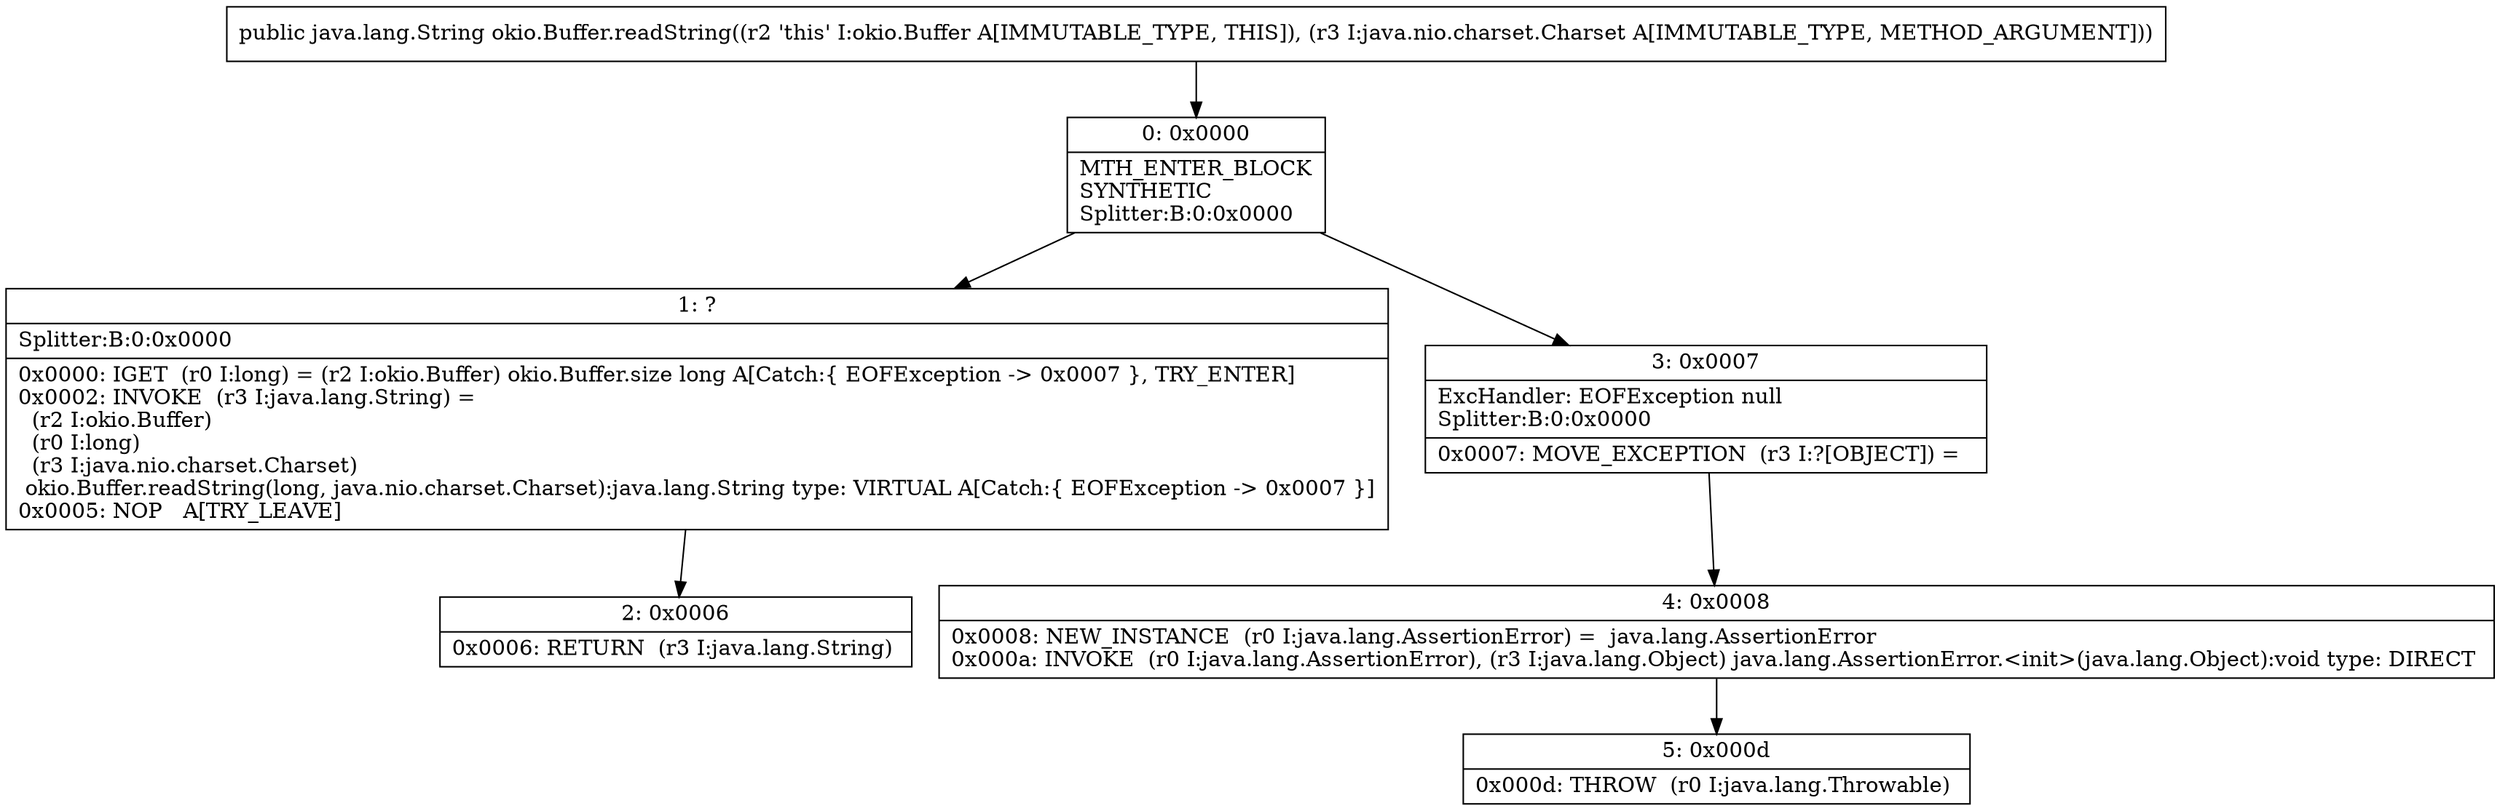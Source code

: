 digraph "CFG forokio.Buffer.readString(Ljava\/nio\/charset\/Charset;)Ljava\/lang\/String;" {
Node_0 [shape=record,label="{0\:\ 0x0000|MTH_ENTER_BLOCK\lSYNTHETIC\lSplitter:B:0:0x0000\l}"];
Node_1 [shape=record,label="{1\:\ ?|Splitter:B:0:0x0000\l|0x0000: IGET  (r0 I:long) = (r2 I:okio.Buffer) okio.Buffer.size long A[Catch:\{ EOFException \-\> 0x0007 \}, TRY_ENTER]\l0x0002: INVOKE  (r3 I:java.lang.String) = \l  (r2 I:okio.Buffer)\l  (r0 I:long)\l  (r3 I:java.nio.charset.Charset)\l okio.Buffer.readString(long, java.nio.charset.Charset):java.lang.String type: VIRTUAL A[Catch:\{ EOFException \-\> 0x0007 \}]\l0x0005: NOP   A[TRY_LEAVE]\l}"];
Node_2 [shape=record,label="{2\:\ 0x0006|0x0006: RETURN  (r3 I:java.lang.String) \l}"];
Node_3 [shape=record,label="{3\:\ 0x0007|ExcHandler: EOFException null\lSplitter:B:0:0x0000\l|0x0007: MOVE_EXCEPTION  (r3 I:?[OBJECT]) =  \l}"];
Node_4 [shape=record,label="{4\:\ 0x0008|0x0008: NEW_INSTANCE  (r0 I:java.lang.AssertionError) =  java.lang.AssertionError \l0x000a: INVOKE  (r0 I:java.lang.AssertionError), (r3 I:java.lang.Object) java.lang.AssertionError.\<init\>(java.lang.Object):void type: DIRECT \l}"];
Node_5 [shape=record,label="{5\:\ 0x000d|0x000d: THROW  (r0 I:java.lang.Throwable) \l}"];
MethodNode[shape=record,label="{public java.lang.String okio.Buffer.readString((r2 'this' I:okio.Buffer A[IMMUTABLE_TYPE, THIS]), (r3 I:java.nio.charset.Charset A[IMMUTABLE_TYPE, METHOD_ARGUMENT])) }"];
MethodNode -> Node_0;
Node_0 -> Node_1;
Node_0 -> Node_3;
Node_1 -> Node_2;
Node_3 -> Node_4;
Node_4 -> Node_5;
}

